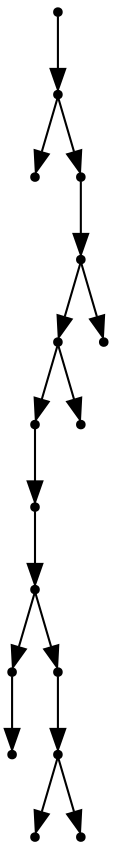 digraph {
  16 [shape=point];
  15 [shape=point];
  0 [shape=point];
  14 [shape=point];
  13 [shape=point];
  11 [shape=point];
  9 [shape=point];
  8 [shape=point];
  7 [shape=point];
  2 [shape=point];
  1 [shape=point];
  6 [shape=point];
  5 [shape=point];
  3 [shape=point];
  4 [shape=point];
  10 [shape=point];
  12 [shape=point];
16 -> 15;
15 -> 0;
15 -> 14;
14 -> 13;
13 -> 11;
11 -> 9;
9 -> 8;
8 -> 7;
7 -> 2;
2 -> 1;
7 -> 6;
6 -> 5;
5 -> 3;
5 -> 4;
11 -> 10;
13 -> 12;
}

